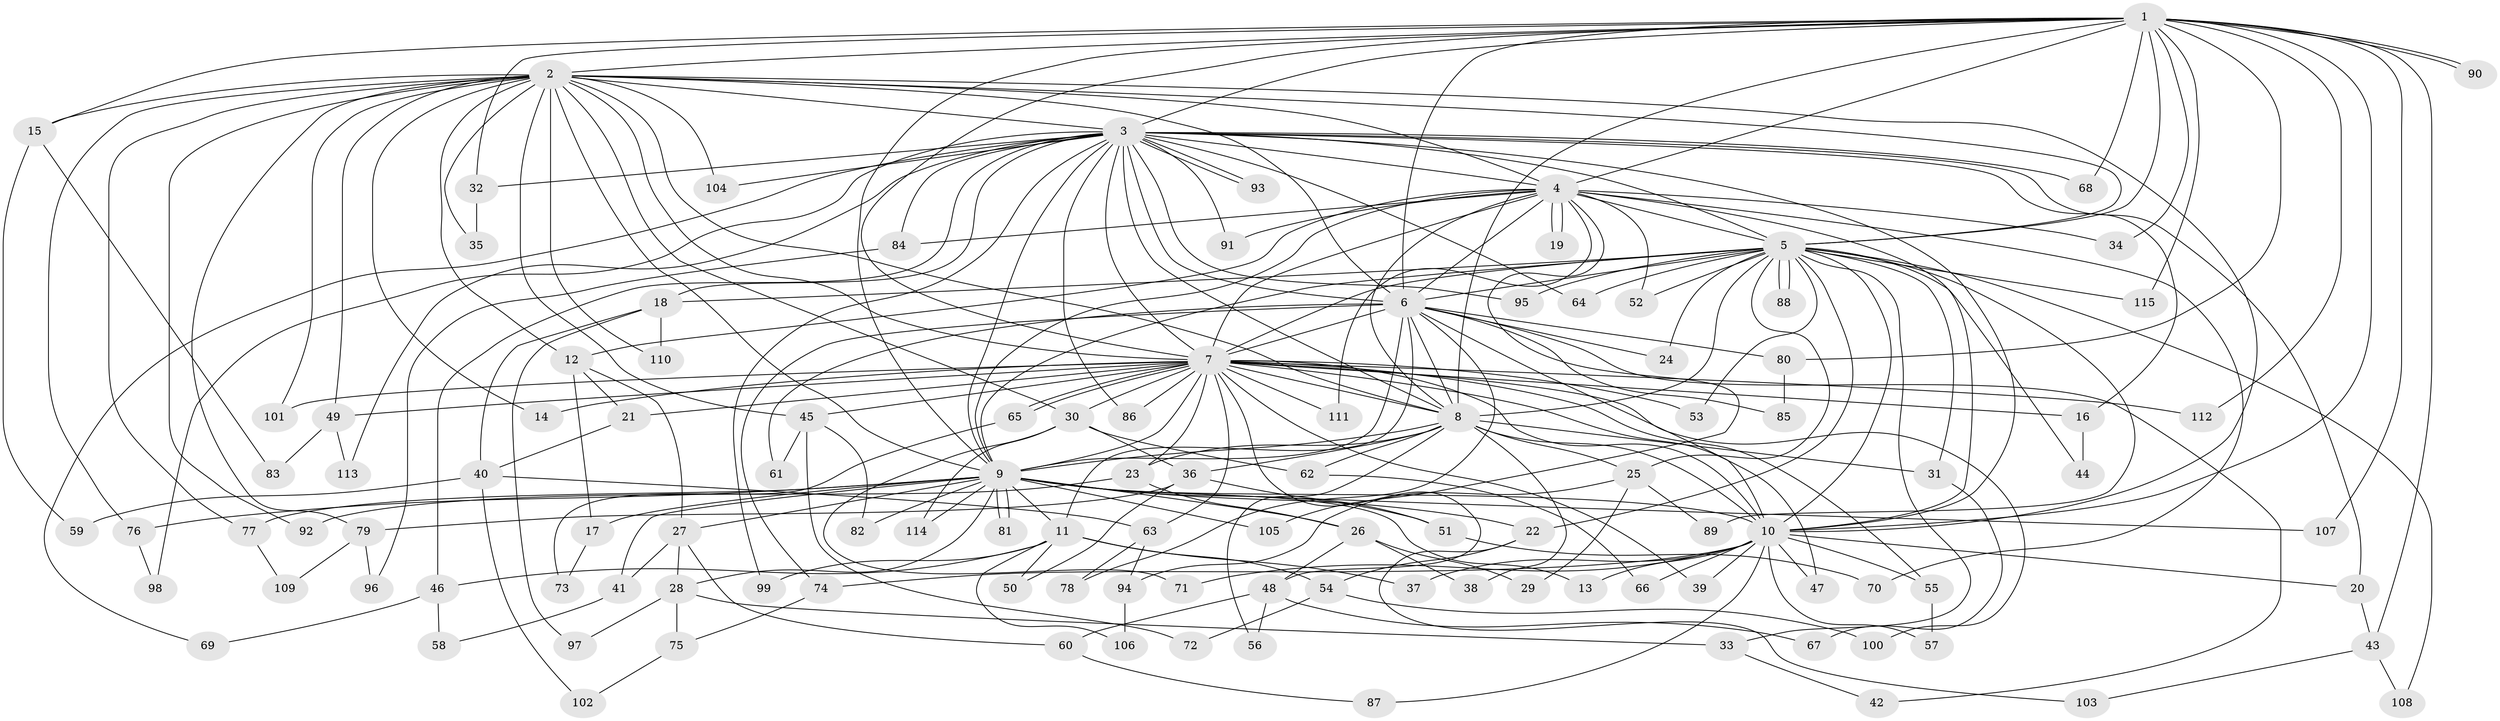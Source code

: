 // Generated by graph-tools (version 1.1) at 2025/14/03/09/25 04:14:00]
// undirected, 115 vertices, 255 edges
graph export_dot {
graph [start="1"]
  node [color=gray90,style=filled];
  1;
  2;
  3;
  4;
  5;
  6;
  7;
  8;
  9;
  10;
  11;
  12;
  13;
  14;
  15;
  16;
  17;
  18;
  19;
  20;
  21;
  22;
  23;
  24;
  25;
  26;
  27;
  28;
  29;
  30;
  31;
  32;
  33;
  34;
  35;
  36;
  37;
  38;
  39;
  40;
  41;
  42;
  43;
  44;
  45;
  46;
  47;
  48;
  49;
  50;
  51;
  52;
  53;
  54;
  55;
  56;
  57;
  58;
  59;
  60;
  61;
  62;
  63;
  64;
  65;
  66;
  67;
  68;
  69;
  70;
  71;
  72;
  73;
  74;
  75;
  76;
  77;
  78;
  79;
  80;
  81;
  82;
  83;
  84;
  85;
  86;
  87;
  88;
  89;
  90;
  91;
  92;
  93;
  94;
  95;
  96;
  97;
  98;
  99;
  100;
  101;
  102;
  103;
  104;
  105;
  106;
  107;
  108;
  109;
  110;
  111;
  112;
  113;
  114;
  115;
  1 -- 2;
  1 -- 3;
  1 -- 4;
  1 -- 5;
  1 -- 6;
  1 -- 7;
  1 -- 8;
  1 -- 9;
  1 -- 10;
  1 -- 15;
  1 -- 32;
  1 -- 34;
  1 -- 43;
  1 -- 68;
  1 -- 80;
  1 -- 90;
  1 -- 90;
  1 -- 107;
  1 -- 112;
  1 -- 115;
  2 -- 3;
  2 -- 4;
  2 -- 5;
  2 -- 6;
  2 -- 7;
  2 -- 8;
  2 -- 9;
  2 -- 10;
  2 -- 12;
  2 -- 14;
  2 -- 15;
  2 -- 30;
  2 -- 35;
  2 -- 45;
  2 -- 49;
  2 -- 76;
  2 -- 77;
  2 -- 79;
  2 -- 92;
  2 -- 101;
  2 -- 104;
  2 -- 110;
  3 -- 4;
  3 -- 5;
  3 -- 6;
  3 -- 7;
  3 -- 8;
  3 -- 9;
  3 -- 10;
  3 -- 16;
  3 -- 18;
  3 -- 20;
  3 -- 32;
  3 -- 46;
  3 -- 64;
  3 -- 68;
  3 -- 69;
  3 -- 84;
  3 -- 86;
  3 -- 91;
  3 -- 93;
  3 -- 93;
  3 -- 95;
  3 -- 98;
  3 -- 99;
  3 -- 104;
  3 -- 113;
  4 -- 5;
  4 -- 6;
  4 -- 7;
  4 -- 8;
  4 -- 9;
  4 -- 10;
  4 -- 12;
  4 -- 19;
  4 -- 19;
  4 -- 34;
  4 -- 52;
  4 -- 70;
  4 -- 84;
  4 -- 91;
  4 -- 105;
  4 -- 111;
  5 -- 6;
  5 -- 7;
  5 -- 8;
  5 -- 9;
  5 -- 10;
  5 -- 18;
  5 -- 22;
  5 -- 24;
  5 -- 25;
  5 -- 31;
  5 -- 33;
  5 -- 44;
  5 -- 52;
  5 -- 53;
  5 -- 64;
  5 -- 88;
  5 -- 88;
  5 -- 89;
  5 -- 95;
  5 -- 108;
  5 -- 115;
  6 -- 7;
  6 -- 8;
  6 -- 9;
  6 -- 10;
  6 -- 11;
  6 -- 24;
  6 -- 42;
  6 -- 61;
  6 -- 74;
  6 -- 78;
  6 -- 80;
  6 -- 85;
  7 -- 8;
  7 -- 9;
  7 -- 10;
  7 -- 14;
  7 -- 16;
  7 -- 21;
  7 -- 23;
  7 -- 30;
  7 -- 39;
  7 -- 45;
  7 -- 47;
  7 -- 48;
  7 -- 49;
  7 -- 53;
  7 -- 55;
  7 -- 63;
  7 -- 65;
  7 -- 65;
  7 -- 86;
  7 -- 100;
  7 -- 101;
  7 -- 111;
  7 -- 112;
  8 -- 9;
  8 -- 10;
  8 -- 23;
  8 -- 25;
  8 -- 31;
  8 -- 36;
  8 -- 38;
  8 -- 56;
  8 -- 62;
  9 -- 10;
  9 -- 11;
  9 -- 13;
  9 -- 17;
  9 -- 22;
  9 -- 26;
  9 -- 27;
  9 -- 28;
  9 -- 41;
  9 -- 51;
  9 -- 76;
  9 -- 77;
  9 -- 81;
  9 -- 81;
  9 -- 82;
  9 -- 105;
  9 -- 107;
  9 -- 114;
  10 -- 13;
  10 -- 20;
  10 -- 37;
  10 -- 39;
  10 -- 47;
  10 -- 55;
  10 -- 57;
  10 -- 66;
  10 -- 71;
  10 -- 74;
  10 -- 87;
  11 -- 37;
  11 -- 46;
  11 -- 50;
  11 -- 54;
  11 -- 99;
  11 -- 106;
  12 -- 17;
  12 -- 21;
  12 -- 27;
  15 -- 59;
  15 -- 83;
  16 -- 44;
  17 -- 73;
  18 -- 40;
  18 -- 97;
  18 -- 110;
  20 -- 43;
  21 -- 40;
  22 -- 54;
  22 -- 103;
  23 -- 26;
  23 -- 92;
  25 -- 29;
  25 -- 89;
  25 -- 94;
  26 -- 29;
  26 -- 38;
  26 -- 48;
  27 -- 28;
  27 -- 41;
  27 -- 60;
  28 -- 33;
  28 -- 75;
  28 -- 97;
  30 -- 36;
  30 -- 62;
  30 -- 71;
  30 -- 114;
  31 -- 67;
  32 -- 35;
  33 -- 42;
  36 -- 50;
  36 -- 51;
  36 -- 79;
  40 -- 59;
  40 -- 63;
  40 -- 102;
  41 -- 58;
  43 -- 103;
  43 -- 108;
  45 -- 61;
  45 -- 72;
  45 -- 82;
  46 -- 58;
  46 -- 69;
  48 -- 56;
  48 -- 60;
  48 -- 67;
  49 -- 83;
  49 -- 113;
  51 -- 70;
  54 -- 72;
  54 -- 100;
  55 -- 57;
  60 -- 87;
  62 -- 66;
  63 -- 78;
  63 -- 94;
  65 -- 73;
  74 -- 75;
  75 -- 102;
  76 -- 98;
  77 -- 109;
  79 -- 96;
  79 -- 109;
  80 -- 85;
  84 -- 96;
  94 -- 106;
}
